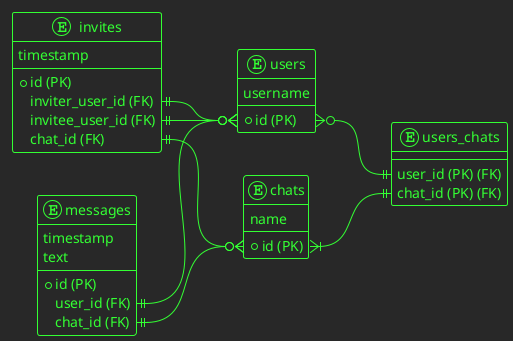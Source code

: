 @startuml db
!theme crt-green
left to right direction

entity users{
    +id (PK)
    username
}

entity messages {
    +id (PK)
    user_id (FK)
    chat_id (FK)
    timestamp
    text
}

entity chats {
    +id (PK)
    name
}

entity invites{
    +id (PK)
    inviter_user_id (FK)
    invitee_user_id (FK)
    chat_id (FK)
    timestamp
}

entity users_chats {
    user_id (PK) (FK)
    chat_id (PK) (FK)
}

users::id }o--|| users_chats::user_id
chats::id}|--||users_chats::chat_id

messages::user_id ||--o{ users::id
messages::chat_id ||--o{ chats::id

invites::inviter_user_id ||--o{ users::id
invites::invitee_user_id ||--o{ users::id
invites::chat_id ||--o{ chats::id

@enduml